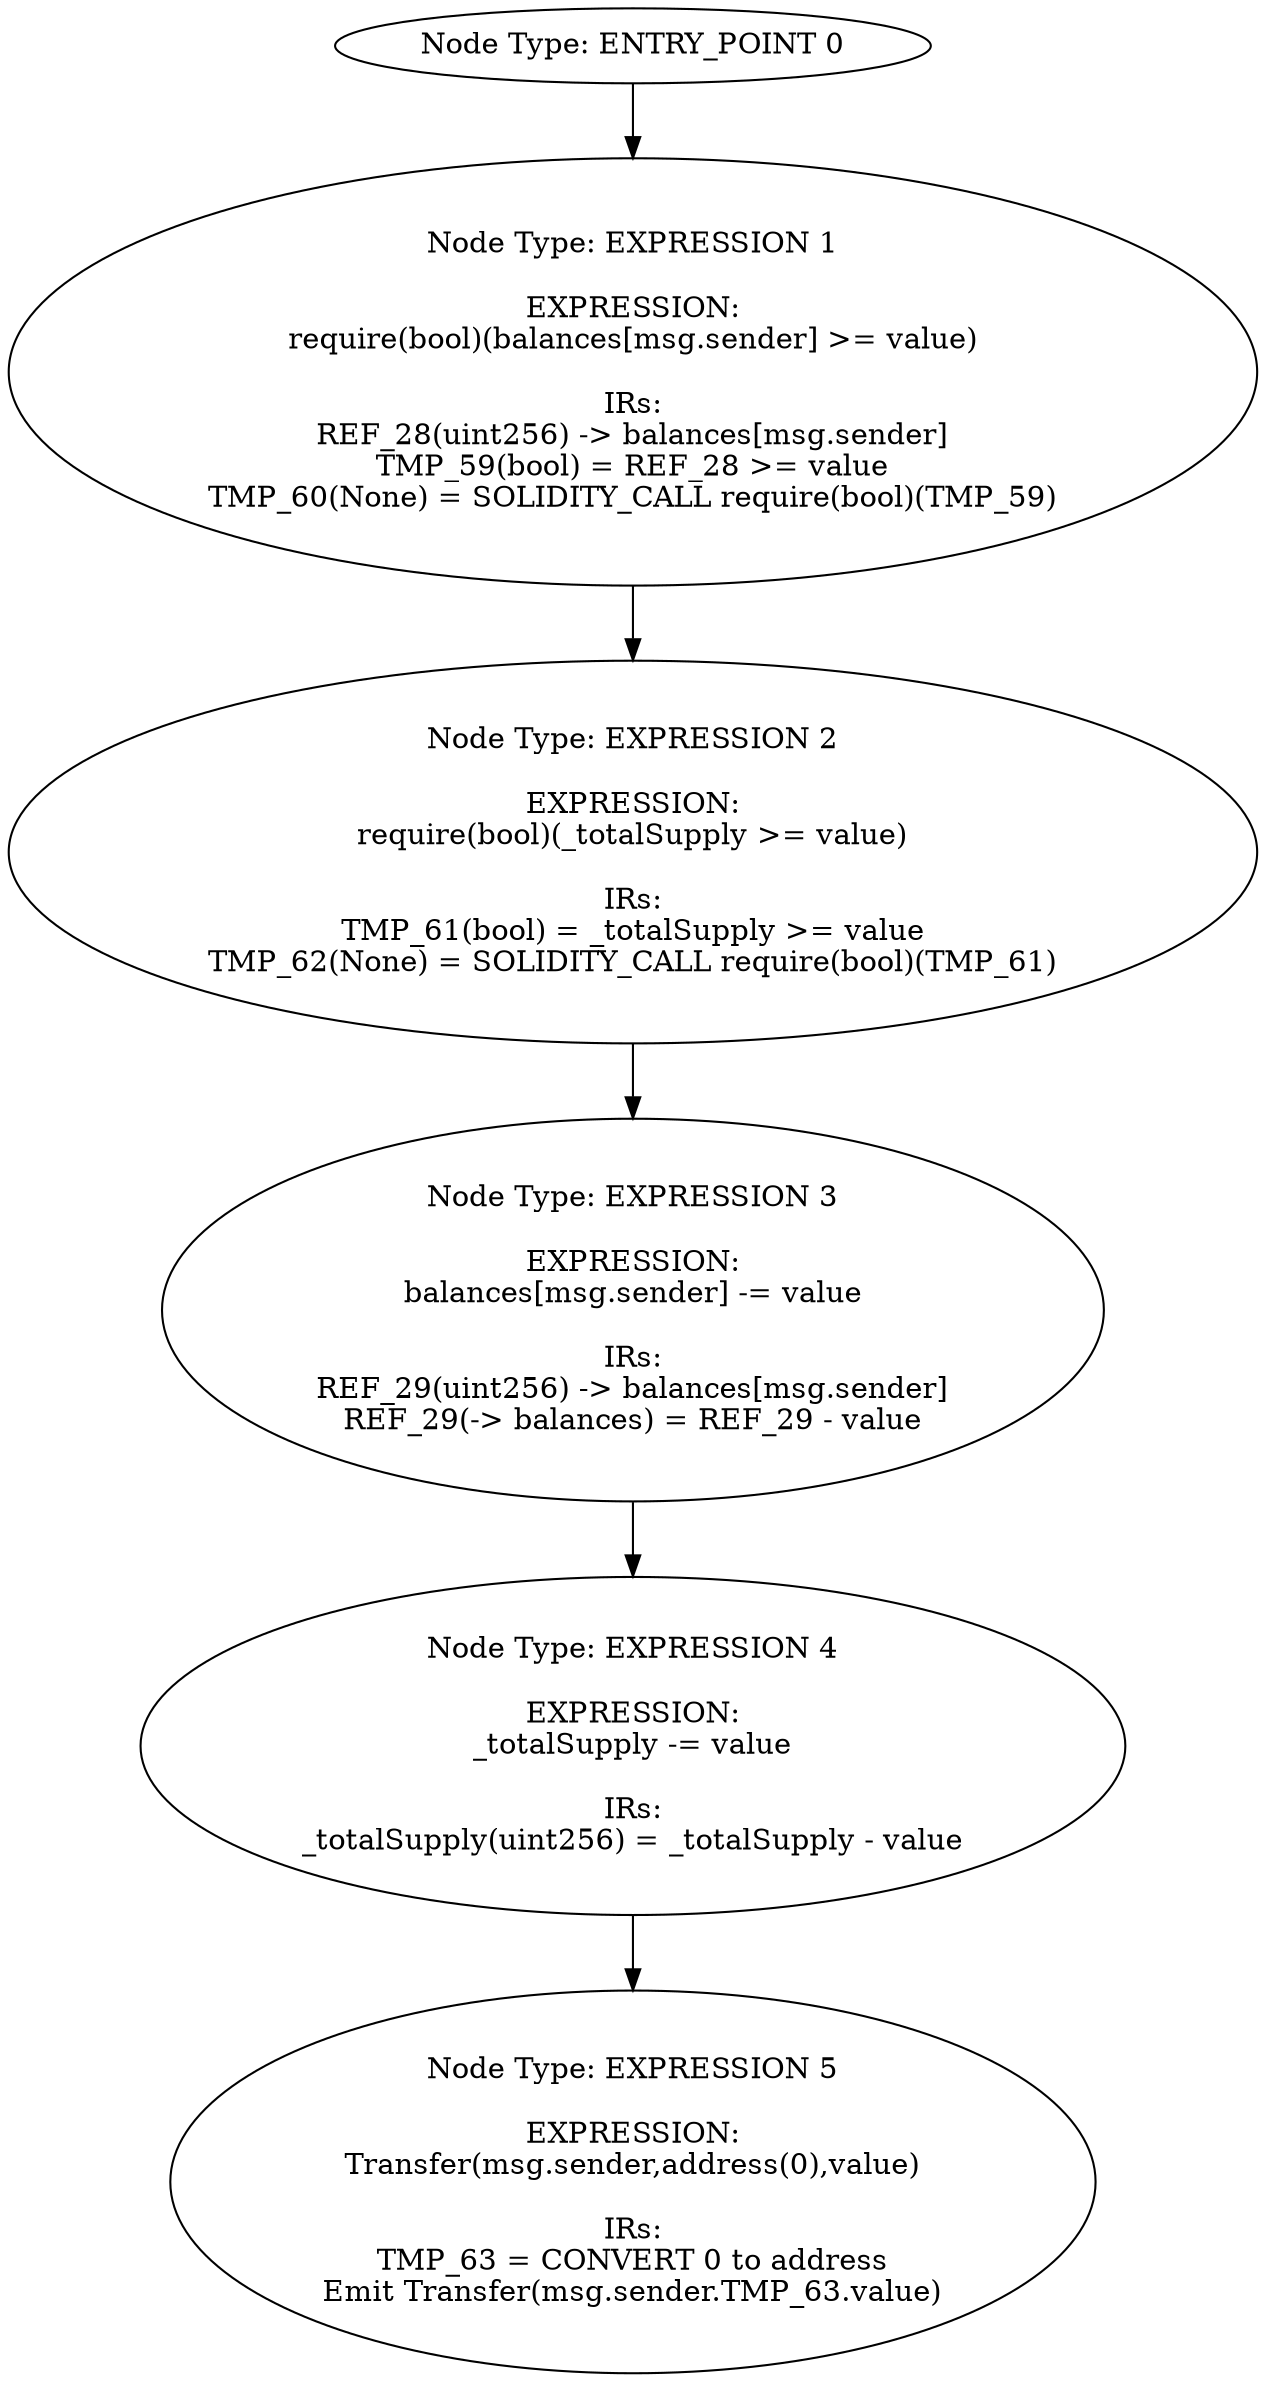 digraph{
0[label="Node Type: ENTRY_POINT 0
"];
0->1;
1[label="Node Type: EXPRESSION 1

EXPRESSION:
require(bool)(balances[msg.sender] >= value)

IRs:
REF_28(uint256) -> balances[msg.sender]
TMP_59(bool) = REF_28 >= value
TMP_60(None) = SOLIDITY_CALL require(bool)(TMP_59)"];
1->2;
2[label="Node Type: EXPRESSION 2

EXPRESSION:
require(bool)(_totalSupply >= value)

IRs:
TMP_61(bool) = _totalSupply >= value
TMP_62(None) = SOLIDITY_CALL require(bool)(TMP_61)"];
2->3;
3[label="Node Type: EXPRESSION 3

EXPRESSION:
balances[msg.sender] -= value

IRs:
REF_29(uint256) -> balances[msg.sender]
REF_29(-> balances) = REF_29 - value"];
3->4;
4[label="Node Type: EXPRESSION 4

EXPRESSION:
_totalSupply -= value

IRs:
_totalSupply(uint256) = _totalSupply - value"];
4->5;
5[label="Node Type: EXPRESSION 5

EXPRESSION:
Transfer(msg.sender,address(0),value)

IRs:
TMP_63 = CONVERT 0 to address
Emit Transfer(msg.sender.TMP_63.value)"];
}
